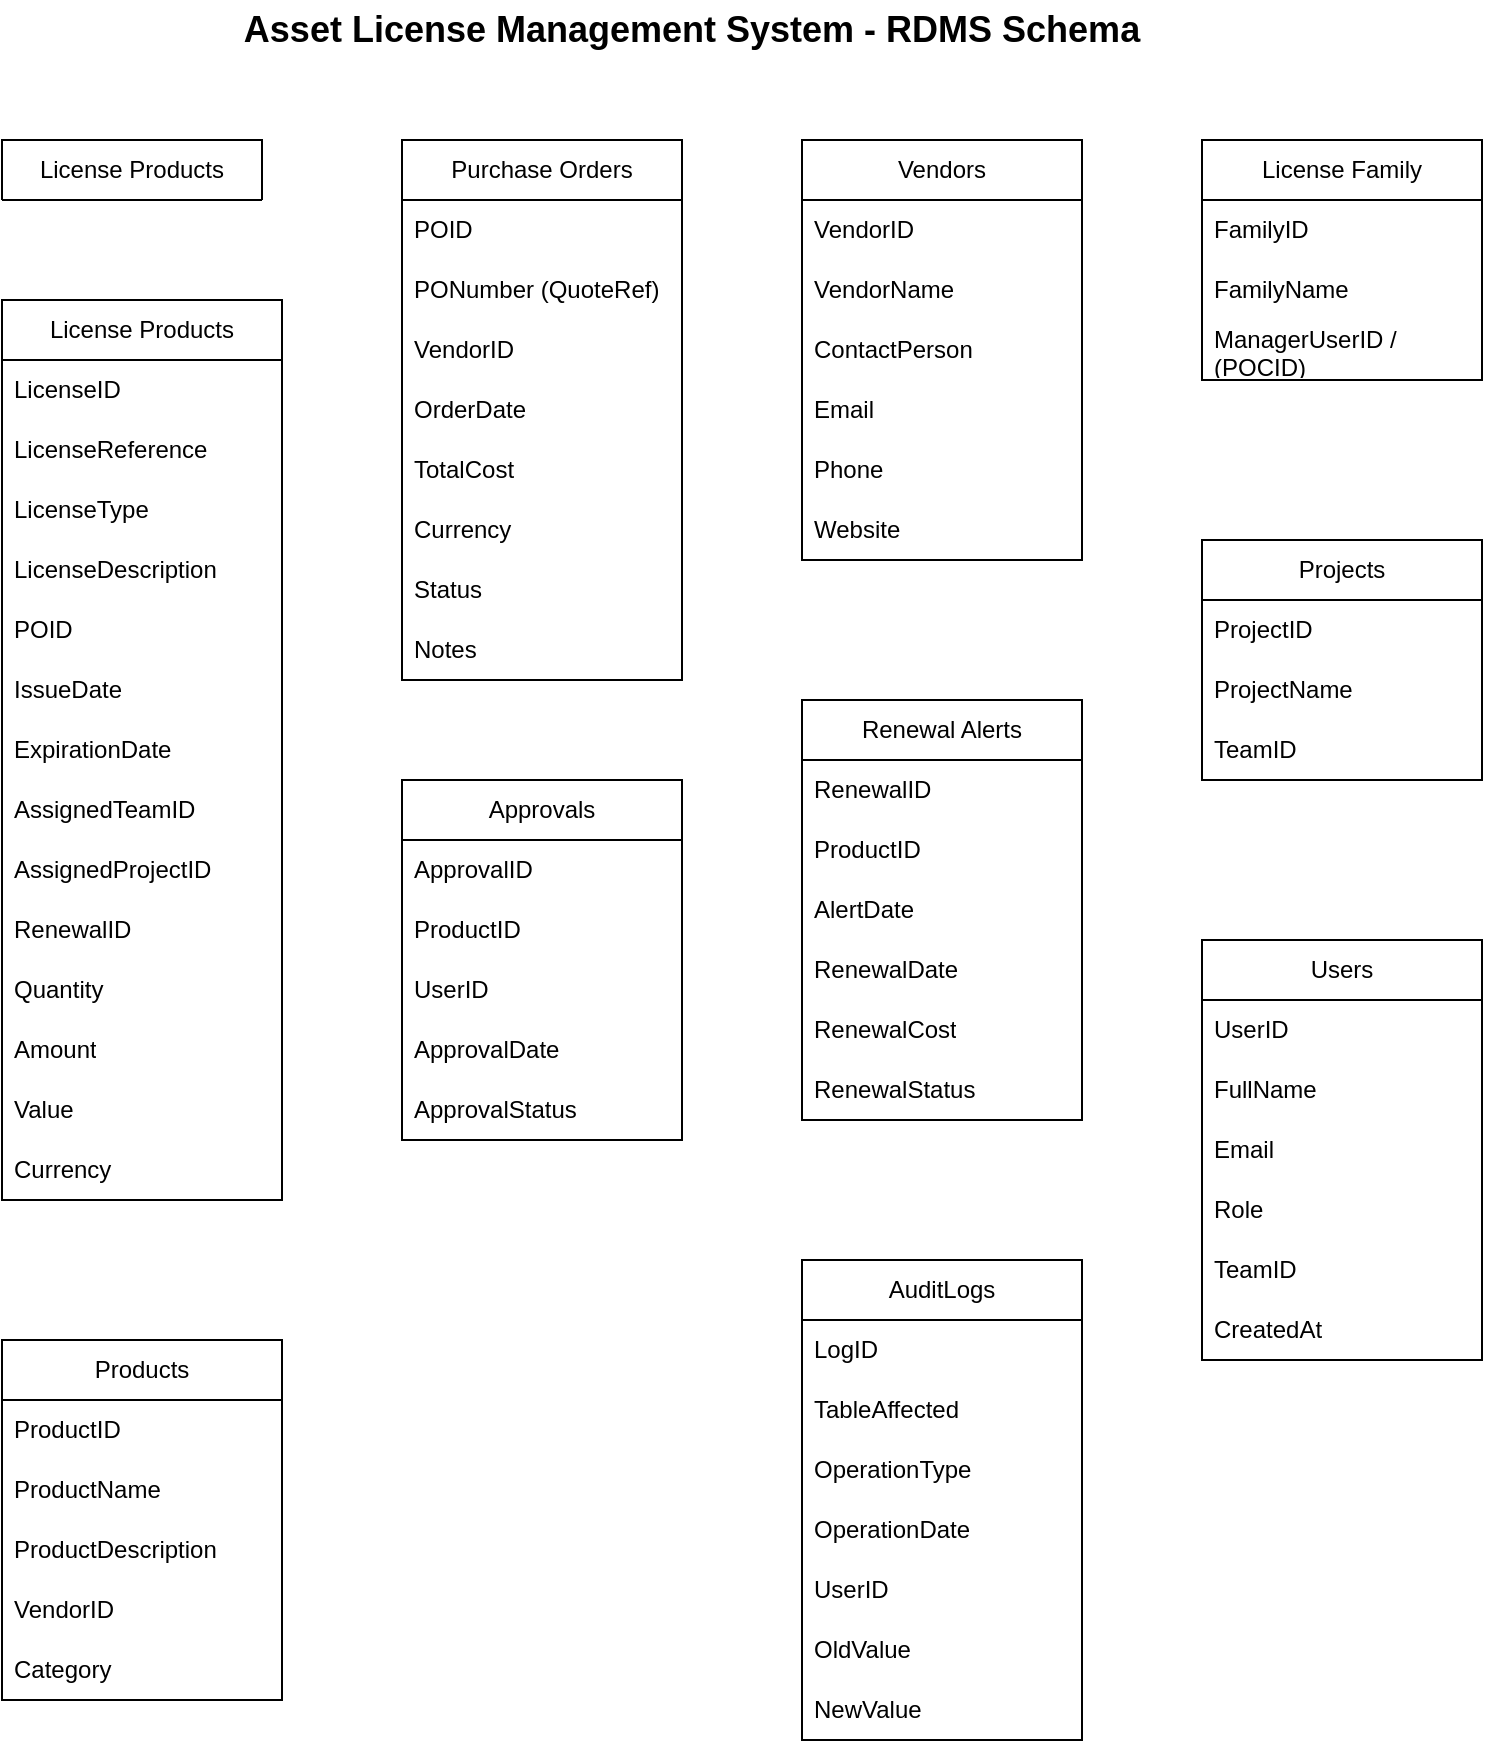 <mxfile version="24.4.9" type="github" pages="2">
  <diagram name="Schema" id="AwN2NWTeC0Hqubax3E_a">
    <mxGraphModel dx="791" dy="819" grid="1" gridSize="10" guides="1" tooltips="1" connect="1" arrows="1" fold="1" page="1" pageScale="1" pageWidth="850" pageHeight="1100" math="0" shadow="0">
      <root>
        <mxCell id="0" />
        <mxCell id="1" parent="0" />
        <mxCell id="puOyItJ5hvdk8ejDy9fV-1" value="License Products" style="swimlane;fontStyle=0;childLayout=stackLayout;horizontal=1;startSize=30;horizontalStack=0;resizeParent=1;resizeParentMax=0;resizeLast=0;collapsible=1;marginBottom=0;whiteSpace=wrap;html=1;" parent="1" vertex="1" collapsed="1">
          <mxGeometry x="80" y="80" width="130" height="30" as="geometry">
            <mxRectangle x="80" y="80" width="140" height="510" as="alternateBounds" />
          </mxGeometry>
        </mxCell>
        <mxCell id="puOyItJ5hvdk8ejDy9fV-16" value="ProductID" style="text;strokeColor=none;fillColor=none;align=left;verticalAlign=middle;spacingLeft=4;spacingRight=4;overflow=hidden;points=[[0,0.5],[1,0.5]];portConstraint=eastwest;rotatable=0;whiteSpace=wrap;html=1;" parent="puOyItJ5hvdk8ejDy9fV-1" vertex="1">
          <mxGeometry y="30" width="140" height="30" as="geometry" />
        </mxCell>
        <mxCell id="puOyItJ5hvdk8ejDy9fV-2" value="ProductReference" style="text;strokeColor=none;fillColor=none;align=left;verticalAlign=middle;spacingLeft=4;spacingRight=4;overflow=hidden;points=[[0,0.5],[1,0.5]];portConstraint=eastwest;rotatable=0;whiteSpace=wrap;html=1;" parent="puOyItJ5hvdk8ejDy9fV-1" vertex="1">
          <mxGeometry y="60" width="140" height="30" as="geometry" />
        </mxCell>
        <mxCell id="puOyItJ5hvdk8ejDy9fV-17" value="ProductName" style="text;strokeColor=none;fillColor=none;align=left;verticalAlign=middle;spacingLeft=4;spacingRight=4;overflow=hidden;points=[[0,0.5],[1,0.5]];portConstraint=eastwest;rotatable=0;whiteSpace=wrap;html=1;" parent="puOyItJ5hvdk8ejDy9fV-1" vertex="1">
          <mxGeometry y="90" width="140" height="30" as="geometry" />
        </mxCell>
        <mxCell id="puOyItJ5hvdk8ejDy9fV-3" value="ProductDescription" style="text;strokeColor=none;fillColor=none;align=left;verticalAlign=middle;spacingLeft=4;spacingRight=4;overflow=hidden;points=[[0,0.5],[1,0.5]];portConstraint=eastwest;rotatable=0;whiteSpace=wrap;html=1;" parent="puOyItJ5hvdk8ejDy9fV-1" vertex="1">
          <mxGeometry y="120" width="140" height="30" as="geometry" />
        </mxCell>
        <mxCell id="puOyItJ5hvdk8ejDy9fV-15" value="VendorID" style="text;strokeColor=none;fillColor=none;align=left;verticalAlign=middle;spacingLeft=4;spacingRight=4;overflow=hidden;points=[[0,0.5],[1,0.5]];portConstraint=eastwest;rotatable=0;whiteSpace=wrap;html=1;" parent="puOyItJ5hvdk8ejDy9fV-1" vertex="1">
          <mxGeometry y="150" width="140" height="30" as="geometry" />
        </mxCell>
        <mxCell id="puOyItJ5hvdk8ejDy9fV-14" value="PurchaseOrderID" style="text;strokeColor=none;fillColor=none;align=left;verticalAlign=middle;spacingLeft=4;spacingRight=4;overflow=hidden;points=[[0,0.5],[1,0.5]];portConstraint=eastwest;rotatable=0;whiteSpace=wrap;html=1;" parent="puOyItJ5hvdk8ejDy9fV-1" vertex="1">
          <mxGeometry y="180" width="140" height="30" as="geometry" />
        </mxCell>
        <mxCell id="puOyItJ5hvdk8ejDy9fV-19" value="AssignedTeamID" style="text;strokeColor=none;fillColor=none;align=left;verticalAlign=middle;spacingLeft=4;spacingRight=4;overflow=hidden;points=[[0,0.5],[1,0.5]];portConstraint=eastwest;rotatable=0;whiteSpace=wrap;html=1;" parent="puOyItJ5hvdk8ejDy9fV-1" vertex="1">
          <mxGeometry y="210" width="140" height="30" as="geometry" />
        </mxCell>
        <mxCell id="puOyItJ5hvdk8ejDy9fV-20" value="AssignedProjectID" style="text;strokeColor=none;fillColor=none;align=left;verticalAlign=middle;spacingLeft=4;spacingRight=4;overflow=hidden;points=[[0,0.5],[1,0.5]];portConstraint=eastwest;rotatable=0;whiteSpace=wrap;html=1;" parent="puOyItJ5hvdk8ejDy9fV-1" vertex="1">
          <mxGeometry y="240" width="140" height="30" as="geometry" />
        </mxCell>
        <mxCell id="puOyItJ5hvdk8ejDy9fV-21" value="ActivationDate" style="text;strokeColor=none;fillColor=none;align=left;verticalAlign=middle;spacingLeft=4;spacingRight=4;overflow=hidden;points=[[0,0.5],[1,0.5]];portConstraint=eastwest;rotatable=0;whiteSpace=wrap;html=1;" parent="puOyItJ5hvdk8ejDy9fV-1" vertex="1">
          <mxGeometry y="270" width="140" height="30" as="geometry" />
        </mxCell>
        <mxCell id="puOyItJ5hvdk8ejDy9fV-22" value="ExpirationDate" style="text;strokeColor=none;fillColor=none;align=left;verticalAlign=middle;spacingLeft=4;spacingRight=4;overflow=hidden;points=[[0,0.5],[1,0.5]];portConstraint=eastwest;rotatable=0;whiteSpace=wrap;html=1;" parent="puOyItJ5hvdk8ejDy9fV-1" vertex="1">
          <mxGeometry y="300" width="140" height="30" as="geometry" />
        </mxCell>
        <mxCell id="puOyItJ5hvdk8ejDy9fV-23" value="LicenseType" style="text;strokeColor=none;fillColor=none;align=left;verticalAlign=middle;spacingLeft=4;spacingRight=4;overflow=hidden;points=[[0,0.5],[1,0.5]];portConstraint=eastwest;rotatable=0;whiteSpace=wrap;html=1;" parent="puOyItJ5hvdk8ejDy9fV-1" vertex="1">
          <mxGeometry y="330" width="140" height="30" as="geometry" />
        </mxCell>
        <mxCell id="puOyItJ5hvdk8ejDy9fV-24" value="RenewalID" style="text;strokeColor=none;fillColor=none;align=left;verticalAlign=middle;spacingLeft=4;spacingRight=4;overflow=hidden;points=[[0,0.5],[1,0.5]];portConstraint=eastwest;rotatable=0;whiteSpace=wrap;html=1;" parent="puOyItJ5hvdk8ejDy9fV-1" vertex="1">
          <mxGeometry y="360" width="140" height="30" as="geometry" />
        </mxCell>
        <mxCell id="puOyItJ5hvdk8ejDy9fV-18" value="Quantity" style="text;strokeColor=none;fillColor=none;align=left;verticalAlign=middle;spacingLeft=4;spacingRight=4;overflow=hidden;points=[[0,0.5],[1,0.5]];portConstraint=eastwest;rotatable=0;whiteSpace=wrap;html=1;" parent="puOyItJ5hvdk8ejDy9fV-1" vertex="1">
          <mxGeometry y="390" width="140" height="30" as="geometry" />
        </mxCell>
        <mxCell id="puOyItJ5hvdk8ejDy9fV-26" value="Amount" style="text;strokeColor=none;fillColor=none;align=left;verticalAlign=middle;spacingLeft=4;spacingRight=4;overflow=hidden;points=[[0,0.5],[1,0.5]];portConstraint=eastwest;rotatable=0;whiteSpace=wrap;html=1;" parent="puOyItJ5hvdk8ejDy9fV-1" vertex="1">
          <mxGeometry y="420" width="140" height="30" as="geometry" />
        </mxCell>
        <mxCell id="puOyItJ5hvdk8ejDy9fV-25" value="Value" style="text;strokeColor=none;fillColor=none;align=left;verticalAlign=middle;spacingLeft=4;spacingRight=4;overflow=hidden;points=[[0,0.5],[1,0.5]];portConstraint=eastwest;rotatable=0;whiteSpace=wrap;html=1;" parent="puOyItJ5hvdk8ejDy9fV-1" vertex="1">
          <mxGeometry y="450" width="140" height="30" as="geometry" />
        </mxCell>
        <mxCell id="puOyItJ5hvdk8ejDy9fV-27" value="Currency" style="text;strokeColor=none;fillColor=none;align=left;verticalAlign=middle;spacingLeft=4;spacingRight=4;overflow=hidden;points=[[0,0.5],[1,0.5]];portConstraint=eastwest;rotatable=0;whiteSpace=wrap;html=1;" parent="puOyItJ5hvdk8ejDy9fV-1" vertex="1">
          <mxGeometry y="480" width="140" height="30" as="geometry" />
        </mxCell>
        <mxCell id="puOyItJ5hvdk8ejDy9fV-5" value="Purchase Orders" style="swimlane;fontStyle=0;childLayout=stackLayout;horizontal=1;startSize=30;horizontalStack=0;resizeParent=1;resizeParentMax=0;resizeLast=0;collapsible=1;marginBottom=0;whiteSpace=wrap;html=1;" parent="1" vertex="1">
          <mxGeometry x="280" y="80" width="140" height="270" as="geometry" />
        </mxCell>
        <mxCell id="puOyItJ5hvdk8ejDy9fV-6" value="POID" style="text;strokeColor=none;fillColor=none;align=left;verticalAlign=middle;spacingLeft=4;spacingRight=4;overflow=hidden;points=[[0,0.5],[1,0.5]];portConstraint=eastwest;rotatable=0;whiteSpace=wrap;html=1;" parent="puOyItJ5hvdk8ejDy9fV-5" vertex="1">
          <mxGeometry y="30" width="140" height="30" as="geometry" />
        </mxCell>
        <mxCell id="puOyItJ5hvdk8ejDy9fV-37" value="PONumber (QuoteRef)" style="text;strokeColor=none;fillColor=none;align=left;verticalAlign=middle;spacingLeft=4;spacingRight=4;overflow=hidden;points=[[0,0.5],[1,0.5]];portConstraint=eastwest;rotatable=0;whiteSpace=wrap;html=1;" parent="puOyItJ5hvdk8ejDy9fV-5" vertex="1">
          <mxGeometry y="60" width="140" height="30" as="geometry" />
        </mxCell>
        <mxCell id="puOyItJ5hvdk8ejDy9fV-36" value="VendorID" style="text;strokeColor=none;fillColor=none;align=left;verticalAlign=middle;spacingLeft=4;spacingRight=4;overflow=hidden;points=[[0,0.5],[1,0.5]];portConstraint=eastwest;rotatable=0;whiteSpace=wrap;html=1;" parent="puOyItJ5hvdk8ejDy9fV-5" vertex="1">
          <mxGeometry y="90" width="140" height="30" as="geometry" />
        </mxCell>
        <mxCell id="puOyItJ5hvdk8ejDy9fV-35" value="OrderDate" style="text;strokeColor=none;fillColor=none;align=left;verticalAlign=middle;spacingLeft=4;spacingRight=4;overflow=hidden;points=[[0,0.5],[1,0.5]];portConstraint=eastwest;rotatable=0;whiteSpace=wrap;html=1;" parent="puOyItJ5hvdk8ejDy9fV-5" vertex="1">
          <mxGeometry y="120" width="140" height="30" as="geometry" />
        </mxCell>
        <mxCell id="puOyItJ5hvdk8ejDy9fV-34" value="TotalCost" style="text;strokeColor=none;fillColor=none;align=left;verticalAlign=middle;spacingLeft=4;spacingRight=4;overflow=hidden;points=[[0,0.5],[1,0.5]];portConstraint=eastwest;rotatable=0;whiteSpace=wrap;html=1;" parent="puOyItJ5hvdk8ejDy9fV-5" vertex="1">
          <mxGeometry y="150" width="140" height="30" as="geometry" />
        </mxCell>
        <mxCell id="puOyItJ5hvdk8ejDy9fV-33" value="Currency" style="text;strokeColor=none;fillColor=none;align=left;verticalAlign=middle;spacingLeft=4;spacingRight=4;overflow=hidden;points=[[0,0.5],[1,0.5]];portConstraint=eastwest;rotatable=0;whiteSpace=wrap;html=1;" parent="puOyItJ5hvdk8ejDy9fV-5" vertex="1">
          <mxGeometry y="180" width="140" height="30" as="geometry" />
        </mxCell>
        <mxCell id="puOyItJ5hvdk8ejDy9fV-32" value="Status" style="text;strokeColor=none;fillColor=none;align=left;verticalAlign=middle;spacingLeft=4;spacingRight=4;overflow=hidden;points=[[0,0.5],[1,0.5]];portConstraint=eastwest;rotatable=0;whiteSpace=wrap;html=1;" parent="puOyItJ5hvdk8ejDy9fV-5" vertex="1">
          <mxGeometry y="210" width="140" height="30" as="geometry" />
        </mxCell>
        <mxCell id="puOyItJ5hvdk8ejDy9fV-31" value="Notes" style="text;strokeColor=none;fillColor=none;align=left;verticalAlign=middle;spacingLeft=4;spacingRight=4;overflow=hidden;points=[[0,0.5],[1,0.5]];portConstraint=eastwest;rotatable=0;whiteSpace=wrap;html=1;" parent="puOyItJ5hvdk8ejDy9fV-5" vertex="1">
          <mxGeometry y="240" width="140" height="30" as="geometry" />
        </mxCell>
        <mxCell id="puOyItJ5hvdk8ejDy9fV-8" value="Vendors" style="swimlane;fontStyle=0;childLayout=stackLayout;horizontal=1;startSize=30;horizontalStack=0;resizeParent=1;resizeParentMax=0;resizeLast=0;collapsible=1;marginBottom=0;whiteSpace=wrap;html=1;" parent="1" vertex="1">
          <mxGeometry x="480" y="80" width="140" height="210" as="geometry" />
        </mxCell>
        <mxCell id="puOyItJ5hvdk8ejDy9fV-9" value="VendorID" style="text;strokeColor=none;fillColor=none;align=left;verticalAlign=middle;spacingLeft=4;spacingRight=4;overflow=hidden;points=[[0,0.5],[1,0.5]];portConstraint=eastwest;rotatable=0;whiteSpace=wrap;html=1;" parent="puOyItJ5hvdk8ejDy9fV-8" vertex="1">
          <mxGeometry y="30" width="140" height="30" as="geometry" />
        </mxCell>
        <mxCell id="puOyItJ5hvdk8ejDy9fV-10" value="VendorName" style="text;strokeColor=none;fillColor=none;align=left;verticalAlign=middle;spacingLeft=4;spacingRight=4;overflow=hidden;points=[[0,0.5],[1,0.5]];portConstraint=eastwest;rotatable=0;whiteSpace=wrap;html=1;" parent="puOyItJ5hvdk8ejDy9fV-8" vertex="1">
          <mxGeometry y="60" width="140" height="30" as="geometry" />
        </mxCell>
        <mxCell id="puOyItJ5hvdk8ejDy9fV-11" value="ContactPerson" style="text;strokeColor=none;fillColor=none;align=left;verticalAlign=middle;spacingLeft=4;spacingRight=4;overflow=hidden;points=[[0,0.5],[1,0.5]];portConstraint=eastwest;rotatable=0;whiteSpace=wrap;html=1;" parent="puOyItJ5hvdk8ejDy9fV-8" vertex="1">
          <mxGeometry y="90" width="140" height="30" as="geometry" />
        </mxCell>
        <mxCell id="puOyItJ5hvdk8ejDy9fV-13" value="Email" style="text;strokeColor=none;fillColor=none;align=left;verticalAlign=middle;spacingLeft=4;spacingRight=4;overflow=hidden;points=[[0,0.5],[1,0.5]];portConstraint=eastwest;rotatable=0;whiteSpace=wrap;html=1;" parent="puOyItJ5hvdk8ejDy9fV-8" vertex="1">
          <mxGeometry y="120" width="140" height="30" as="geometry" />
        </mxCell>
        <mxCell id="puOyItJ5hvdk8ejDy9fV-41" value="Phone" style="text;strokeColor=none;fillColor=none;align=left;verticalAlign=middle;spacingLeft=4;spacingRight=4;overflow=hidden;points=[[0,0.5],[1,0.5]];portConstraint=eastwest;rotatable=0;whiteSpace=wrap;html=1;" parent="puOyItJ5hvdk8ejDy9fV-8" vertex="1">
          <mxGeometry y="150" width="140" height="30" as="geometry" />
        </mxCell>
        <mxCell id="puOyItJ5hvdk8ejDy9fV-40" value="Website" style="text;strokeColor=none;fillColor=none;align=left;verticalAlign=middle;spacingLeft=4;spacingRight=4;overflow=hidden;points=[[0,0.5],[1,0.5]];portConstraint=eastwest;rotatable=0;whiteSpace=wrap;html=1;" parent="puOyItJ5hvdk8ejDy9fV-8" vertex="1">
          <mxGeometry y="180" width="140" height="30" as="geometry" />
        </mxCell>
        <mxCell id="puOyItJ5hvdk8ejDy9fV-43" value="License Family" style="swimlane;fontStyle=0;childLayout=stackLayout;horizontal=1;startSize=30;horizontalStack=0;resizeParent=1;resizeParentMax=0;resizeLast=0;collapsible=1;marginBottom=0;whiteSpace=wrap;html=1;" parent="1" vertex="1">
          <mxGeometry x="680" y="80" width="140" height="120" as="geometry" />
        </mxCell>
        <mxCell id="puOyItJ5hvdk8ejDy9fV-44" value="FamilyID" style="text;strokeColor=none;fillColor=none;align=left;verticalAlign=middle;spacingLeft=4;spacingRight=4;overflow=hidden;points=[[0,0.5],[1,0.5]];portConstraint=eastwest;rotatable=0;whiteSpace=wrap;html=1;" parent="puOyItJ5hvdk8ejDy9fV-43" vertex="1">
          <mxGeometry y="30" width="140" height="30" as="geometry" />
        </mxCell>
        <mxCell id="puOyItJ5hvdk8ejDy9fV-45" value="FamilyName" style="text;strokeColor=none;fillColor=none;align=left;verticalAlign=middle;spacingLeft=4;spacingRight=4;overflow=hidden;points=[[0,0.5],[1,0.5]];portConstraint=eastwest;rotatable=0;whiteSpace=wrap;html=1;" parent="puOyItJ5hvdk8ejDy9fV-43" vertex="1">
          <mxGeometry y="60" width="140" height="30" as="geometry" />
        </mxCell>
        <mxCell id="puOyItJ5hvdk8ejDy9fV-46" value="ManagerUserID /&amp;nbsp; (POCID)" style="text;strokeColor=none;fillColor=none;align=left;verticalAlign=middle;spacingLeft=4;spacingRight=4;overflow=hidden;points=[[0,0.5],[1,0.5]];portConstraint=eastwest;rotatable=0;whiteSpace=wrap;html=1;" parent="puOyItJ5hvdk8ejDy9fV-43" vertex="1">
          <mxGeometry y="90" width="140" height="30" as="geometry" />
        </mxCell>
        <mxCell id="puOyItJ5hvdk8ejDy9fV-51" value="Projects" style="swimlane;fontStyle=0;childLayout=stackLayout;horizontal=1;startSize=30;horizontalStack=0;resizeParent=1;resizeParentMax=0;resizeLast=0;collapsible=1;marginBottom=0;whiteSpace=wrap;html=1;" parent="1" vertex="1">
          <mxGeometry x="680" y="280" width="140" height="120" as="geometry" />
        </mxCell>
        <mxCell id="puOyItJ5hvdk8ejDy9fV-52" value="ProjectID" style="text;strokeColor=none;fillColor=none;align=left;verticalAlign=middle;spacingLeft=4;spacingRight=4;overflow=hidden;points=[[0,0.5],[1,0.5]];portConstraint=eastwest;rotatable=0;whiteSpace=wrap;html=1;" parent="puOyItJ5hvdk8ejDy9fV-51" vertex="1">
          <mxGeometry y="30" width="140" height="30" as="geometry" />
        </mxCell>
        <mxCell id="puOyItJ5hvdk8ejDy9fV-53" value="ProjectName" style="text;strokeColor=none;fillColor=none;align=left;verticalAlign=middle;spacingLeft=4;spacingRight=4;overflow=hidden;points=[[0,0.5],[1,0.5]];portConstraint=eastwest;rotatable=0;whiteSpace=wrap;html=1;" parent="puOyItJ5hvdk8ejDy9fV-51" vertex="1">
          <mxGeometry y="60" width="140" height="30" as="geometry" />
        </mxCell>
        <mxCell id="puOyItJ5hvdk8ejDy9fV-54" value="TeamID" style="text;strokeColor=none;fillColor=none;align=left;verticalAlign=middle;spacingLeft=4;spacingRight=4;overflow=hidden;points=[[0,0.5],[1,0.5]];portConstraint=eastwest;rotatable=0;whiteSpace=wrap;html=1;" parent="puOyItJ5hvdk8ejDy9fV-51" vertex="1">
          <mxGeometry y="90" width="140" height="30" as="geometry" />
        </mxCell>
        <mxCell id="puOyItJ5hvdk8ejDy9fV-56" value="Users" style="swimlane;fontStyle=0;childLayout=stackLayout;horizontal=1;startSize=30;horizontalStack=0;resizeParent=1;resizeParentMax=0;resizeLast=0;collapsible=1;marginBottom=0;whiteSpace=wrap;html=1;" parent="1" vertex="1">
          <mxGeometry x="680" y="480" width="140" height="210" as="geometry" />
        </mxCell>
        <mxCell id="puOyItJ5hvdk8ejDy9fV-57" value="UserID" style="text;strokeColor=none;fillColor=none;align=left;verticalAlign=middle;spacingLeft=4;spacingRight=4;overflow=hidden;points=[[0,0.5],[1,0.5]];portConstraint=eastwest;rotatable=0;whiteSpace=wrap;html=1;" parent="puOyItJ5hvdk8ejDy9fV-56" vertex="1">
          <mxGeometry y="30" width="140" height="30" as="geometry" />
        </mxCell>
        <mxCell id="puOyItJ5hvdk8ejDy9fV-58" value="FullName" style="text;strokeColor=none;fillColor=none;align=left;verticalAlign=middle;spacingLeft=4;spacingRight=4;overflow=hidden;points=[[0,0.5],[1,0.5]];portConstraint=eastwest;rotatable=0;whiteSpace=wrap;html=1;" parent="puOyItJ5hvdk8ejDy9fV-56" vertex="1">
          <mxGeometry y="60" width="140" height="30" as="geometry" />
        </mxCell>
        <mxCell id="puOyItJ5hvdk8ejDy9fV-59" value="Email" style="text;strokeColor=none;fillColor=none;align=left;verticalAlign=middle;spacingLeft=4;spacingRight=4;overflow=hidden;points=[[0,0.5],[1,0.5]];portConstraint=eastwest;rotatable=0;whiteSpace=wrap;html=1;" parent="puOyItJ5hvdk8ejDy9fV-56" vertex="1">
          <mxGeometry y="90" width="140" height="30" as="geometry" />
        </mxCell>
        <mxCell id="puOyItJ5hvdk8ejDy9fV-60" value="Role" style="text;strokeColor=none;fillColor=none;align=left;verticalAlign=middle;spacingLeft=4;spacingRight=4;overflow=hidden;points=[[0,0.5],[1,0.5]];portConstraint=eastwest;rotatable=0;whiteSpace=wrap;html=1;" parent="puOyItJ5hvdk8ejDy9fV-56" vertex="1">
          <mxGeometry y="120" width="140" height="30" as="geometry" />
        </mxCell>
        <mxCell id="puOyItJ5hvdk8ejDy9fV-71" value="TeamID" style="text;strokeColor=none;fillColor=none;align=left;verticalAlign=middle;spacingLeft=4;spacingRight=4;overflow=hidden;points=[[0,0.5],[1,0.5]];portConstraint=eastwest;rotatable=0;whiteSpace=wrap;html=1;" parent="puOyItJ5hvdk8ejDy9fV-56" vertex="1">
          <mxGeometry y="150" width="140" height="30" as="geometry" />
        </mxCell>
        <mxCell id="puOyItJ5hvdk8ejDy9fV-70" value="CreatedAt" style="text;strokeColor=none;fillColor=none;align=left;verticalAlign=middle;spacingLeft=4;spacingRight=4;overflow=hidden;points=[[0,0.5],[1,0.5]];portConstraint=eastwest;rotatable=0;whiteSpace=wrap;html=1;" parent="puOyItJ5hvdk8ejDy9fV-56" vertex="1">
          <mxGeometry y="180" width="140" height="30" as="geometry" />
        </mxCell>
        <mxCell id="puOyItJ5hvdk8ejDy9fV-61" value="Renewal Alerts" style="swimlane;fontStyle=0;childLayout=stackLayout;horizontal=1;startSize=30;horizontalStack=0;resizeParent=1;resizeParentMax=0;resizeLast=0;collapsible=1;marginBottom=0;whiteSpace=wrap;html=1;" parent="1" vertex="1">
          <mxGeometry x="480" y="360" width="140" height="210" as="geometry" />
        </mxCell>
        <mxCell id="puOyItJ5hvdk8ejDy9fV-62" value="RenewalID" style="text;strokeColor=none;fillColor=none;align=left;verticalAlign=middle;spacingLeft=4;spacingRight=4;overflow=hidden;points=[[0,0.5],[1,0.5]];portConstraint=eastwest;rotatable=0;whiteSpace=wrap;html=1;" parent="puOyItJ5hvdk8ejDy9fV-61" vertex="1">
          <mxGeometry y="30" width="140" height="30" as="geometry" />
        </mxCell>
        <mxCell id="puOyItJ5hvdk8ejDy9fV-63" value="ProductID" style="text;strokeColor=none;fillColor=none;align=left;verticalAlign=middle;spacingLeft=4;spacingRight=4;overflow=hidden;points=[[0,0.5],[1,0.5]];portConstraint=eastwest;rotatable=0;whiteSpace=wrap;html=1;" parent="puOyItJ5hvdk8ejDy9fV-61" vertex="1">
          <mxGeometry y="60" width="140" height="30" as="geometry" />
        </mxCell>
        <mxCell id="puOyItJ5hvdk8ejDy9fV-64" value="AlertDate" style="text;strokeColor=none;fillColor=none;align=left;verticalAlign=middle;spacingLeft=4;spacingRight=4;overflow=hidden;points=[[0,0.5],[1,0.5]];portConstraint=eastwest;rotatable=0;whiteSpace=wrap;html=1;" parent="puOyItJ5hvdk8ejDy9fV-61" vertex="1">
          <mxGeometry y="90" width="140" height="30" as="geometry" />
        </mxCell>
        <mxCell id="puOyItJ5hvdk8ejDy9fV-79" value="RenewalDate" style="text;strokeColor=none;fillColor=none;align=left;verticalAlign=middle;spacingLeft=4;spacingRight=4;overflow=hidden;points=[[0,0.5],[1,0.5]];portConstraint=eastwest;rotatable=0;whiteSpace=wrap;html=1;" parent="puOyItJ5hvdk8ejDy9fV-61" vertex="1">
          <mxGeometry y="120" width="140" height="30" as="geometry" />
        </mxCell>
        <mxCell id="puOyItJ5hvdk8ejDy9fV-80" value="RenewalCost" style="text;strokeColor=none;fillColor=none;align=left;verticalAlign=middle;spacingLeft=4;spacingRight=4;overflow=hidden;points=[[0,0.5],[1,0.5]];portConstraint=eastwest;rotatable=0;whiteSpace=wrap;html=1;" parent="puOyItJ5hvdk8ejDy9fV-61" vertex="1">
          <mxGeometry y="150" width="140" height="30" as="geometry" />
        </mxCell>
        <mxCell id="puOyItJ5hvdk8ejDy9fV-65" value="RenewalStatus" style="text;strokeColor=none;fillColor=none;align=left;verticalAlign=middle;spacingLeft=4;spacingRight=4;overflow=hidden;points=[[0,0.5],[1,0.5]];portConstraint=eastwest;rotatable=0;whiteSpace=wrap;html=1;" parent="puOyItJ5hvdk8ejDy9fV-61" vertex="1">
          <mxGeometry y="180" width="140" height="30" as="geometry" />
        </mxCell>
        <mxCell id="puOyItJ5hvdk8ejDy9fV-69" value="&lt;b style=&quot;&quot;&gt;&lt;font style=&quot;font-size: 18px;&quot;&gt;Asset License Management System - RDMS Schema&lt;/font&gt;&lt;/b&gt;" style="text;html=1;align=center;verticalAlign=middle;whiteSpace=wrap;rounded=0;" parent="1" vertex="1">
          <mxGeometry x="150" y="10" width="550" height="30" as="geometry" />
        </mxCell>
        <mxCell id="puOyItJ5hvdk8ejDy9fV-72" value="AuditLogs" style="swimlane;fontStyle=0;childLayout=stackLayout;horizontal=1;startSize=30;horizontalStack=0;resizeParent=1;resizeParentMax=0;resizeLast=0;collapsible=1;marginBottom=0;whiteSpace=wrap;html=1;" parent="1" vertex="1">
          <mxGeometry x="480" y="640" width="140" height="240" as="geometry" />
        </mxCell>
        <mxCell id="puOyItJ5hvdk8ejDy9fV-73" value="LogID" style="text;strokeColor=none;fillColor=none;align=left;verticalAlign=middle;spacingLeft=4;spacingRight=4;overflow=hidden;points=[[0,0.5],[1,0.5]];portConstraint=eastwest;rotatable=0;whiteSpace=wrap;html=1;" parent="puOyItJ5hvdk8ejDy9fV-72" vertex="1">
          <mxGeometry y="30" width="140" height="30" as="geometry" />
        </mxCell>
        <mxCell id="puOyItJ5hvdk8ejDy9fV-74" value="TableAffected" style="text;strokeColor=none;fillColor=none;align=left;verticalAlign=middle;spacingLeft=4;spacingRight=4;overflow=hidden;points=[[0,0.5],[1,0.5]];portConstraint=eastwest;rotatable=0;whiteSpace=wrap;html=1;" parent="puOyItJ5hvdk8ejDy9fV-72" vertex="1">
          <mxGeometry y="60" width="140" height="30" as="geometry" />
        </mxCell>
        <mxCell id="puOyItJ5hvdk8ejDy9fV-75" value="OperationType" style="text;strokeColor=none;fillColor=none;align=left;verticalAlign=middle;spacingLeft=4;spacingRight=4;overflow=hidden;points=[[0,0.5],[1,0.5]];portConstraint=eastwest;rotatable=0;whiteSpace=wrap;html=1;" parent="puOyItJ5hvdk8ejDy9fV-72" vertex="1">
          <mxGeometry y="90" width="140" height="30" as="geometry" />
        </mxCell>
        <mxCell id="puOyItJ5hvdk8ejDy9fV-76" value="OperationDate" style="text;strokeColor=none;fillColor=none;align=left;verticalAlign=middle;spacingLeft=4;spacingRight=4;overflow=hidden;points=[[0,0.5],[1,0.5]];portConstraint=eastwest;rotatable=0;whiteSpace=wrap;html=1;" parent="puOyItJ5hvdk8ejDy9fV-72" vertex="1">
          <mxGeometry y="120" width="140" height="30" as="geometry" />
        </mxCell>
        <mxCell id="puOyItJ5hvdk8ejDy9fV-88" value="UserID" style="text;strokeColor=none;fillColor=none;align=left;verticalAlign=middle;spacingLeft=4;spacingRight=4;overflow=hidden;points=[[0,0.5],[1,0.5]];portConstraint=eastwest;rotatable=0;whiteSpace=wrap;html=1;" parent="puOyItJ5hvdk8ejDy9fV-72" vertex="1">
          <mxGeometry y="150" width="140" height="30" as="geometry" />
        </mxCell>
        <mxCell id="puOyItJ5hvdk8ejDy9fV-77" value="OldValue" style="text;strokeColor=none;fillColor=none;align=left;verticalAlign=middle;spacingLeft=4;spacingRight=4;overflow=hidden;points=[[0,0.5],[1,0.5]];portConstraint=eastwest;rotatable=0;whiteSpace=wrap;html=1;" parent="puOyItJ5hvdk8ejDy9fV-72" vertex="1">
          <mxGeometry y="180" width="140" height="30" as="geometry" />
        </mxCell>
        <mxCell id="puOyItJ5hvdk8ejDy9fV-78" value="NewValue" style="text;strokeColor=none;fillColor=none;align=left;verticalAlign=middle;spacingLeft=4;spacingRight=4;overflow=hidden;points=[[0,0.5],[1,0.5]];portConstraint=eastwest;rotatable=0;whiteSpace=wrap;html=1;" parent="puOyItJ5hvdk8ejDy9fV-72" vertex="1">
          <mxGeometry y="210" width="140" height="30" as="geometry" />
        </mxCell>
        <mxCell id="puOyItJ5hvdk8ejDy9fV-81" value="Approvals" style="swimlane;fontStyle=0;childLayout=stackLayout;horizontal=1;startSize=30;horizontalStack=0;resizeParent=1;resizeParentMax=0;resizeLast=0;collapsible=1;marginBottom=0;whiteSpace=wrap;html=1;" parent="1" vertex="1">
          <mxGeometry x="280" y="400" width="140" height="180" as="geometry" />
        </mxCell>
        <mxCell id="puOyItJ5hvdk8ejDy9fV-82" value="ApprovalID" style="text;strokeColor=none;fillColor=none;align=left;verticalAlign=middle;spacingLeft=4;spacingRight=4;overflow=hidden;points=[[0,0.5],[1,0.5]];portConstraint=eastwest;rotatable=0;whiteSpace=wrap;html=1;" parent="puOyItJ5hvdk8ejDy9fV-81" vertex="1">
          <mxGeometry y="30" width="140" height="30" as="geometry" />
        </mxCell>
        <mxCell id="puOyItJ5hvdk8ejDy9fV-83" value="ProductID" style="text;strokeColor=none;fillColor=none;align=left;verticalAlign=middle;spacingLeft=4;spacingRight=4;overflow=hidden;points=[[0,0.5],[1,0.5]];portConstraint=eastwest;rotatable=0;whiteSpace=wrap;html=1;" parent="puOyItJ5hvdk8ejDy9fV-81" vertex="1">
          <mxGeometry y="60" width="140" height="30" as="geometry" />
        </mxCell>
        <mxCell id="puOyItJ5hvdk8ejDy9fV-84" value="UserID" style="text;strokeColor=none;fillColor=none;align=left;verticalAlign=middle;spacingLeft=4;spacingRight=4;overflow=hidden;points=[[0,0.5],[1,0.5]];portConstraint=eastwest;rotatable=0;whiteSpace=wrap;html=1;" parent="puOyItJ5hvdk8ejDy9fV-81" vertex="1">
          <mxGeometry y="90" width="140" height="30" as="geometry" />
        </mxCell>
        <mxCell id="puOyItJ5hvdk8ejDy9fV-85" value="ApprovalDate" style="text;strokeColor=none;fillColor=none;align=left;verticalAlign=middle;spacingLeft=4;spacingRight=4;overflow=hidden;points=[[0,0.5],[1,0.5]];portConstraint=eastwest;rotatable=0;whiteSpace=wrap;html=1;" parent="puOyItJ5hvdk8ejDy9fV-81" vertex="1">
          <mxGeometry y="120" width="140" height="30" as="geometry" />
        </mxCell>
        <mxCell id="puOyItJ5hvdk8ejDy9fV-86" value="ApprovalStatus" style="text;strokeColor=none;fillColor=none;align=left;verticalAlign=middle;spacingLeft=4;spacingRight=4;overflow=hidden;points=[[0,0.5],[1,0.5]];portConstraint=eastwest;rotatable=0;whiteSpace=wrap;html=1;" parent="puOyItJ5hvdk8ejDy9fV-81" vertex="1">
          <mxGeometry y="150" width="140" height="30" as="geometry" />
        </mxCell>
        <mxCell id="puOyItJ5hvdk8ejDy9fV-89" value="Products" style="swimlane;fontStyle=0;childLayout=stackLayout;horizontal=1;startSize=30;horizontalStack=0;resizeParent=1;resizeParentMax=0;resizeLast=0;collapsible=1;marginBottom=0;whiteSpace=wrap;html=1;" parent="1" vertex="1">
          <mxGeometry x="80" y="680" width="140" height="180" as="geometry" />
        </mxCell>
        <mxCell id="puOyItJ5hvdk8ejDy9fV-90" value="ProductID" style="text;strokeColor=none;fillColor=none;align=left;verticalAlign=middle;spacingLeft=4;spacingRight=4;overflow=hidden;points=[[0,0.5],[1,0.5]];portConstraint=eastwest;rotatable=0;whiteSpace=wrap;html=1;" parent="puOyItJ5hvdk8ejDy9fV-89" vertex="1">
          <mxGeometry y="30" width="140" height="30" as="geometry" />
        </mxCell>
        <mxCell id="puOyItJ5hvdk8ejDy9fV-91" value="ProductName" style="text;strokeColor=none;fillColor=none;align=left;verticalAlign=middle;spacingLeft=4;spacingRight=4;overflow=hidden;points=[[0,0.5],[1,0.5]];portConstraint=eastwest;rotatable=0;whiteSpace=wrap;html=1;" parent="puOyItJ5hvdk8ejDy9fV-89" vertex="1">
          <mxGeometry y="60" width="140" height="30" as="geometry" />
        </mxCell>
        <mxCell id="puOyItJ5hvdk8ejDy9fV-93" value="ProductDescription" style="text;strokeColor=none;fillColor=none;align=left;verticalAlign=middle;spacingLeft=4;spacingRight=4;overflow=hidden;points=[[0,0.5],[1,0.5]];portConstraint=eastwest;rotatable=0;whiteSpace=wrap;html=1;" parent="puOyItJ5hvdk8ejDy9fV-89" vertex="1">
          <mxGeometry y="90" width="140" height="30" as="geometry" />
        </mxCell>
        <mxCell id="puOyItJ5hvdk8ejDy9fV-94" value="VendorID" style="text;strokeColor=none;fillColor=none;align=left;verticalAlign=middle;spacingLeft=4;spacingRight=4;overflow=hidden;points=[[0,0.5],[1,0.5]];portConstraint=eastwest;rotatable=0;whiteSpace=wrap;html=1;" parent="puOyItJ5hvdk8ejDy9fV-89" vertex="1">
          <mxGeometry y="120" width="140" height="30" as="geometry" />
        </mxCell>
        <mxCell id="puOyItJ5hvdk8ejDy9fV-103" value="Category" style="text;strokeColor=none;fillColor=none;align=left;verticalAlign=middle;spacingLeft=4;spacingRight=4;overflow=hidden;points=[[0,0.5],[1,0.5]];portConstraint=eastwest;rotatable=0;whiteSpace=wrap;html=1;" parent="puOyItJ5hvdk8ejDy9fV-89" vertex="1">
          <mxGeometry y="150" width="140" height="30" as="geometry" />
        </mxCell>
        <mxCell id="puOyItJ5hvdk8ejDy9fV-106" value="License Products" style="swimlane;fontStyle=0;childLayout=stackLayout;horizontal=1;startSize=30;horizontalStack=0;resizeParent=1;resizeParentMax=0;resizeLast=0;collapsible=1;marginBottom=0;whiteSpace=wrap;html=1;" parent="1" vertex="1">
          <mxGeometry x="80" y="160" width="140" height="450" as="geometry" />
        </mxCell>
        <mxCell id="puOyItJ5hvdk8ejDy9fV-107" value="LicenseID" style="text;strokeColor=none;fillColor=none;align=left;verticalAlign=middle;spacingLeft=4;spacingRight=4;overflow=hidden;points=[[0,0.5],[1,0.5]];portConstraint=eastwest;rotatable=0;whiteSpace=wrap;html=1;" parent="puOyItJ5hvdk8ejDy9fV-106" vertex="1">
          <mxGeometry y="30" width="140" height="30" as="geometry" />
        </mxCell>
        <mxCell id="puOyItJ5hvdk8ejDy9fV-108" value="LicenseReference" style="text;strokeColor=none;fillColor=none;align=left;verticalAlign=middle;spacingLeft=4;spacingRight=4;overflow=hidden;points=[[0,0.5],[1,0.5]];portConstraint=eastwest;rotatable=0;whiteSpace=wrap;html=1;" parent="puOyItJ5hvdk8ejDy9fV-106" vertex="1">
          <mxGeometry y="60" width="140" height="30" as="geometry" />
        </mxCell>
        <mxCell id="puOyItJ5hvdk8ejDy9fV-109" value="LicenseType" style="text;strokeColor=none;fillColor=none;align=left;verticalAlign=middle;spacingLeft=4;spacingRight=4;overflow=hidden;points=[[0,0.5],[1,0.5]];portConstraint=eastwest;rotatable=0;whiteSpace=wrap;html=1;" parent="puOyItJ5hvdk8ejDy9fV-106" vertex="1">
          <mxGeometry y="90" width="140" height="30" as="geometry" />
        </mxCell>
        <mxCell id="puOyItJ5hvdk8ejDy9fV-110" value="LicenseDescription" style="text;strokeColor=none;fillColor=none;align=left;verticalAlign=middle;spacingLeft=4;spacingRight=4;overflow=hidden;points=[[0,0.5],[1,0.5]];portConstraint=eastwest;rotatable=0;whiteSpace=wrap;html=1;" parent="puOyItJ5hvdk8ejDy9fV-106" vertex="1">
          <mxGeometry y="120" width="140" height="30" as="geometry" />
        </mxCell>
        <mxCell id="puOyItJ5hvdk8ejDy9fV-111" value="POID" style="text;strokeColor=none;fillColor=none;align=left;verticalAlign=middle;spacingLeft=4;spacingRight=4;overflow=hidden;points=[[0,0.5],[1,0.5]];portConstraint=eastwest;rotatable=0;whiteSpace=wrap;html=1;" parent="puOyItJ5hvdk8ejDy9fV-106" vertex="1">
          <mxGeometry y="150" width="140" height="30" as="geometry" />
        </mxCell>
        <mxCell id="puOyItJ5hvdk8ejDy9fV-112" value="IssueDate" style="text;strokeColor=none;fillColor=none;align=left;verticalAlign=middle;spacingLeft=4;spacingRight=4;overflow=hidden;points=[[0,0.5],[1,0.5]];portConstraint=eastwest;rotatable=0;whiteSpace=wrap;html=1;" parent="puOyItJ5hvdk8ejDy9fV-106" vertex="1">
          <mxGeometry y="180" width="140" height="30" as="geometry" />
        </mxCell>
        <mxCell id="puOyItJ5hvdk8ejDy9fV-116" value="ExpirationDate" style="text;strokeColor=none;fillColor=none;align=left;verticalAlign=middle;spacingLeft=4;spacingRight=4;overflow=hidden;points=[[0,0.5],[1,0.5]];portConstraint=eastwest;rotatable=0;whiteSpace=wrap;html=1;" parent="puOyItJ5hvdk8ejDy9fV-106" vertex="1">
          <mxGeometry y="210" width="140" height="30" as="geometry" />
        </mxCell>
        <mxCell id="puOyItJ5hvdk8ejDy9fV-113" value="AssignedTeamID" style="text;strokeColor=none;fillColor=none;align=left;verticalAlign=middle;spacingLeft=4;spacingRight=4;overflow=hidden;points=[[0,0.5],[1,0.5]];portConstraint=eastwest;rotatable=0;whiteSpace=wrap;html=1;" parent="puOyItJ5hvdk8ejDy9fV-106" vertex="1">
          <mxGeometry y="240" width="140" height="30" as="geometry" />
        </mxCell>
        <mxCell id="puOyItJ5hvdk8ejDy9fV-114" value="AssignedProjectID" style="text;strokeColor=none;fillColor=none;align=left;verticalAlign=middle;spacingLeft=4;spacingRight=4;overflow=hidden;points=[[0,0.5],[1,0.5]];portConstraint=eastwest;rotatable=0;whiteSpace=wrap;html=1;" parent="puOyItJ5hvdk8ejDy9fV-106" vertex="1">
          <mxGeometry y="270" width="140" height="30" as="geometry" />
        </mxCell>
        <mxCell id="puOyItJ5hvdk8ejDy9fV-118" value="RenewalID" style="text;strokeColor=none;fillColor=none;align=left;verticalAlign=middle;spacingLeft=4;spacingRight=4;overflow=hidden;points=[[0,0.5],[1,0.5]];portConstraint=eastwest;rotatable=0;whiteSpace=wrap;html=1;" parent="puOyItJ5hvdk8ejDy9fV-106" vertex="1">
          <mxGeometry y="300" width="140" height="30" as="geometry" />
        </mxCell>
        <mxCell id="puOyItJ5hvdk8ejDy9fV-119" value="Quantity" style="text;strokeColor=none;fillColor=none;align=left;verticalAlign=middle;spacingLeft=4;spacingRight=4;overflow=hidden;points=[[0,0.5],[1,0.5]];portConstraint=eastwest;rotatable=0;whiteSpace=wrap;html=1;" parent="puOyItJ5hvdk8ejDy9fV-106" vertex="1">
          <mxGeometry y="330" width="140" height="30" as="geometry" />
        </mxCell>
        <mxCell id="puOyItJ5hvdk8ejDy9fV-120" value="Amount" style="text;strokeColor=none;fillColor=none;align=left;verticalAlign=middle;spacingLeft=4;spacingRight=4;overflow=hidden;points=[[0,0.5],[1,0.5]];portConstraint=eastwest;rotatable=0;whiteSpace=wrap;html=1;" parent="puOyItJ5hvdk8ejDy9fV-106" vertex="1">
          <mxGeometry y="360" width="140" height="30" as="geometry" />
        </mxCell>
        <mxCell id="puOyItJ5hvdk8ejDy9fV-121" value="Value" style="text;strokeColor=none;fillColor=none;align=left;verticalAlign=middle;spacingLeft=4;spacingRight=4;overflow=hidden;points=[[0,0.5],[1,0.5]];portConstraint=eastwest;rotatable=0;whiteSpace=wrap;html=1;" parent="puOyItJ5hvdk8ejDy9fV-106" vertex="1">
          <mxGeometry y="390" width="140" height="30" as="geometry" />
        </mxCell>
        <mxCell id="puOyItJ5hvdk8ejDy9fV-122" value="Currency" style="text;strokeColor=none;fillColor=none;align=left;verticalAlign=middle;spacingLeft=4;spacingRight=4;overflow=hidden;points=[[0,0.5],[1,0.5]];portConstraint=eastwest;rotatable=0;whiteSpace=wrap;html=1;" parent="puOyItJ5hvdk8ejDy9fV-106" vertex="1">
          <mxGeometry y="420" width="140" height="30" as="geometry" />
        </mxCell>
      </root>
    </mxGraphModel>
  </diagram>
  <diagram id="GFTccUtCXsSAhZBlPiCG" name="ER">
    <mxGraphModel dx="1780" dy="1843" grid="1" gridSize="10" guides="1" tooltips="1" connect="1" arrows="1" fold="1" page="1" pageScale="1" pageWidth="850" pageHeight="1100" math="0" shadow="0">
      <root>
        <mxCell id="0" />
        <mxCell id="1" parent="0" />
        <mxCell id="GiJhrH-g6uqWIEbtNCnp-1" value="&lt;pre style=&quot;border-top-width: var(--borderRadiusMedium); border-right-width: var(--borderRadiusMedium); border-left-width: var(--borderRadiusMedium); border-bottom-width: var(--borderRadiusMedium); border-style: solid; border-top-color: var(--colorNeutralStroke1); border-right-color: var(--colorNeutralStroke1); border-left-color: var(--colorNeutralStroke1); border-bottom-color: var(--colorNeutralStroke1); padding: 10px; white-space: pre-wrap; overflow-wrap: break-word; color: rgb(36, 36, 36); font-size: 14px; font-style: normal; font-variant-ligatures: normal; font-variant-caps: normal; font-weight: 400; letter-spacing: normal; orphans: 2; text-align: start; text-indent: 0px; text-transform: none; widows: 2; word-spacing: 0px; -webkit-text-stroke-width: 0px; background-color: rgb(250, 250, 250); text-decoration-thickness: initial; text-decoration-style: initial; text-decoration-color: initial;&quot;&gt;&lt;code style=&quot;color: var(--colorNeutralForeground1); background-color: var(--colorNeutralBackground1); overflow-wrap: break-word;&quot;&gt;+----------------+       +----------------+       +----------------+&#xa;|    Licenses    |       | PurchaseOrders |       |    Suppliers   |&#xa;+----------------+       +----------------+       +----------------+&#xa;| LicenseID (PK) |&amp;lt;-----&amp;gt;| PurchaseOrderID |&amp;lt;-----&amp;gt;| SupplierID (PK)|&#xa;| LicenseName    |       | OrderNumber     |       | SupplierName   |&#xa;| LicenseType    |       | SupplierID (FK) |       | ContactPerson  |&#xa;| PurchaseOrderID|       | OrderDate       |       | ContactEmail   |&#xa;| ProductID (FK) |       | TotalAmount     |       | ContactPhone   |&#xa;| IssueDate      |       +----------------+       +----------------+&#xa;| ExpiryDate     |&#xa;| Cost           |&#xa;| Status         |&#xa;+----------------+&#xa;       |&#xa;       |&#xa;       v&#xa;+----------------+&#xa;|    Renewals    |&#xa;+----------------+&#xa;| RenewalID (PK) |&#xa;| LicenseID (FK) |&#xa;| RenewalDate    |&#xa;| RenewalCost    |&#xa;| RenewalStatus  |&#xa;+----------------+&#xa;&#xa;+----------------+       +----------------+&#xa;|     Users      |       |   Approvals    |&#xa;+----------------+       +----------------+&#xa;| UserID (PK)    |&amp;lt;-----&amp;gt;| ApprovalID (PK)|&#xa;| UserName       |       | LicenseID (FK) |&#xa;| UserRole       |       | UserID (FK)    |&#xa;| Department     |       | ApprovalDate   |&#xa;| Email          |       | ApprovalStatus |&#xa;| Phone          |       +----------------+&#xa;+----------------+&#xa;       |&#xa;       |&#xa;       v&#xa;+----------------+&#xa;|    Auditing    |&#xa;+----------------+&#xa;| AuditID (PK)   |&#xa;| TableName      |&#xa;| OperationType  |&#xa;| OperationDate  |&#xa;| UserID (FK)    |&#xa;| OldValue       |&#xa;| NewValue       |&#xa;+----------------+&#xa;&#xa;+----------------+&#xa;|    Products    |&#xa;+----------------+&#xa;| ProductID (PK) |&#xa;| ProductName    |&#xa;| ProductDesc.   |&#xa;| SupplierID (FK)|&#xa;| Category       |&#xa;| Price          |&#xa;+----------------+&#xa;&#xa;+----------------+&#xa;| TeamsProjects  |&#xa;+----------------+&#xa;| TeamProjectID  |&#xa;| TeamName       |&#xa;| ProjectName    |&#xa;| LicenseID (FK) |&#xa;| StartDate      |&#xa;| EndDate        |&#xa;+----------------+&lt;/code&gt;&lt;/pre&gt;" style="text;whiteSpace=wrap;html=1;" vertex="1" parent="1">
          <mxGeometry x="160" y="60" width="560" height="1440" as="geometry" />
        </mxCell>
      </root>
    </mxGraphModel>
  </diagram>
</mxfile>
